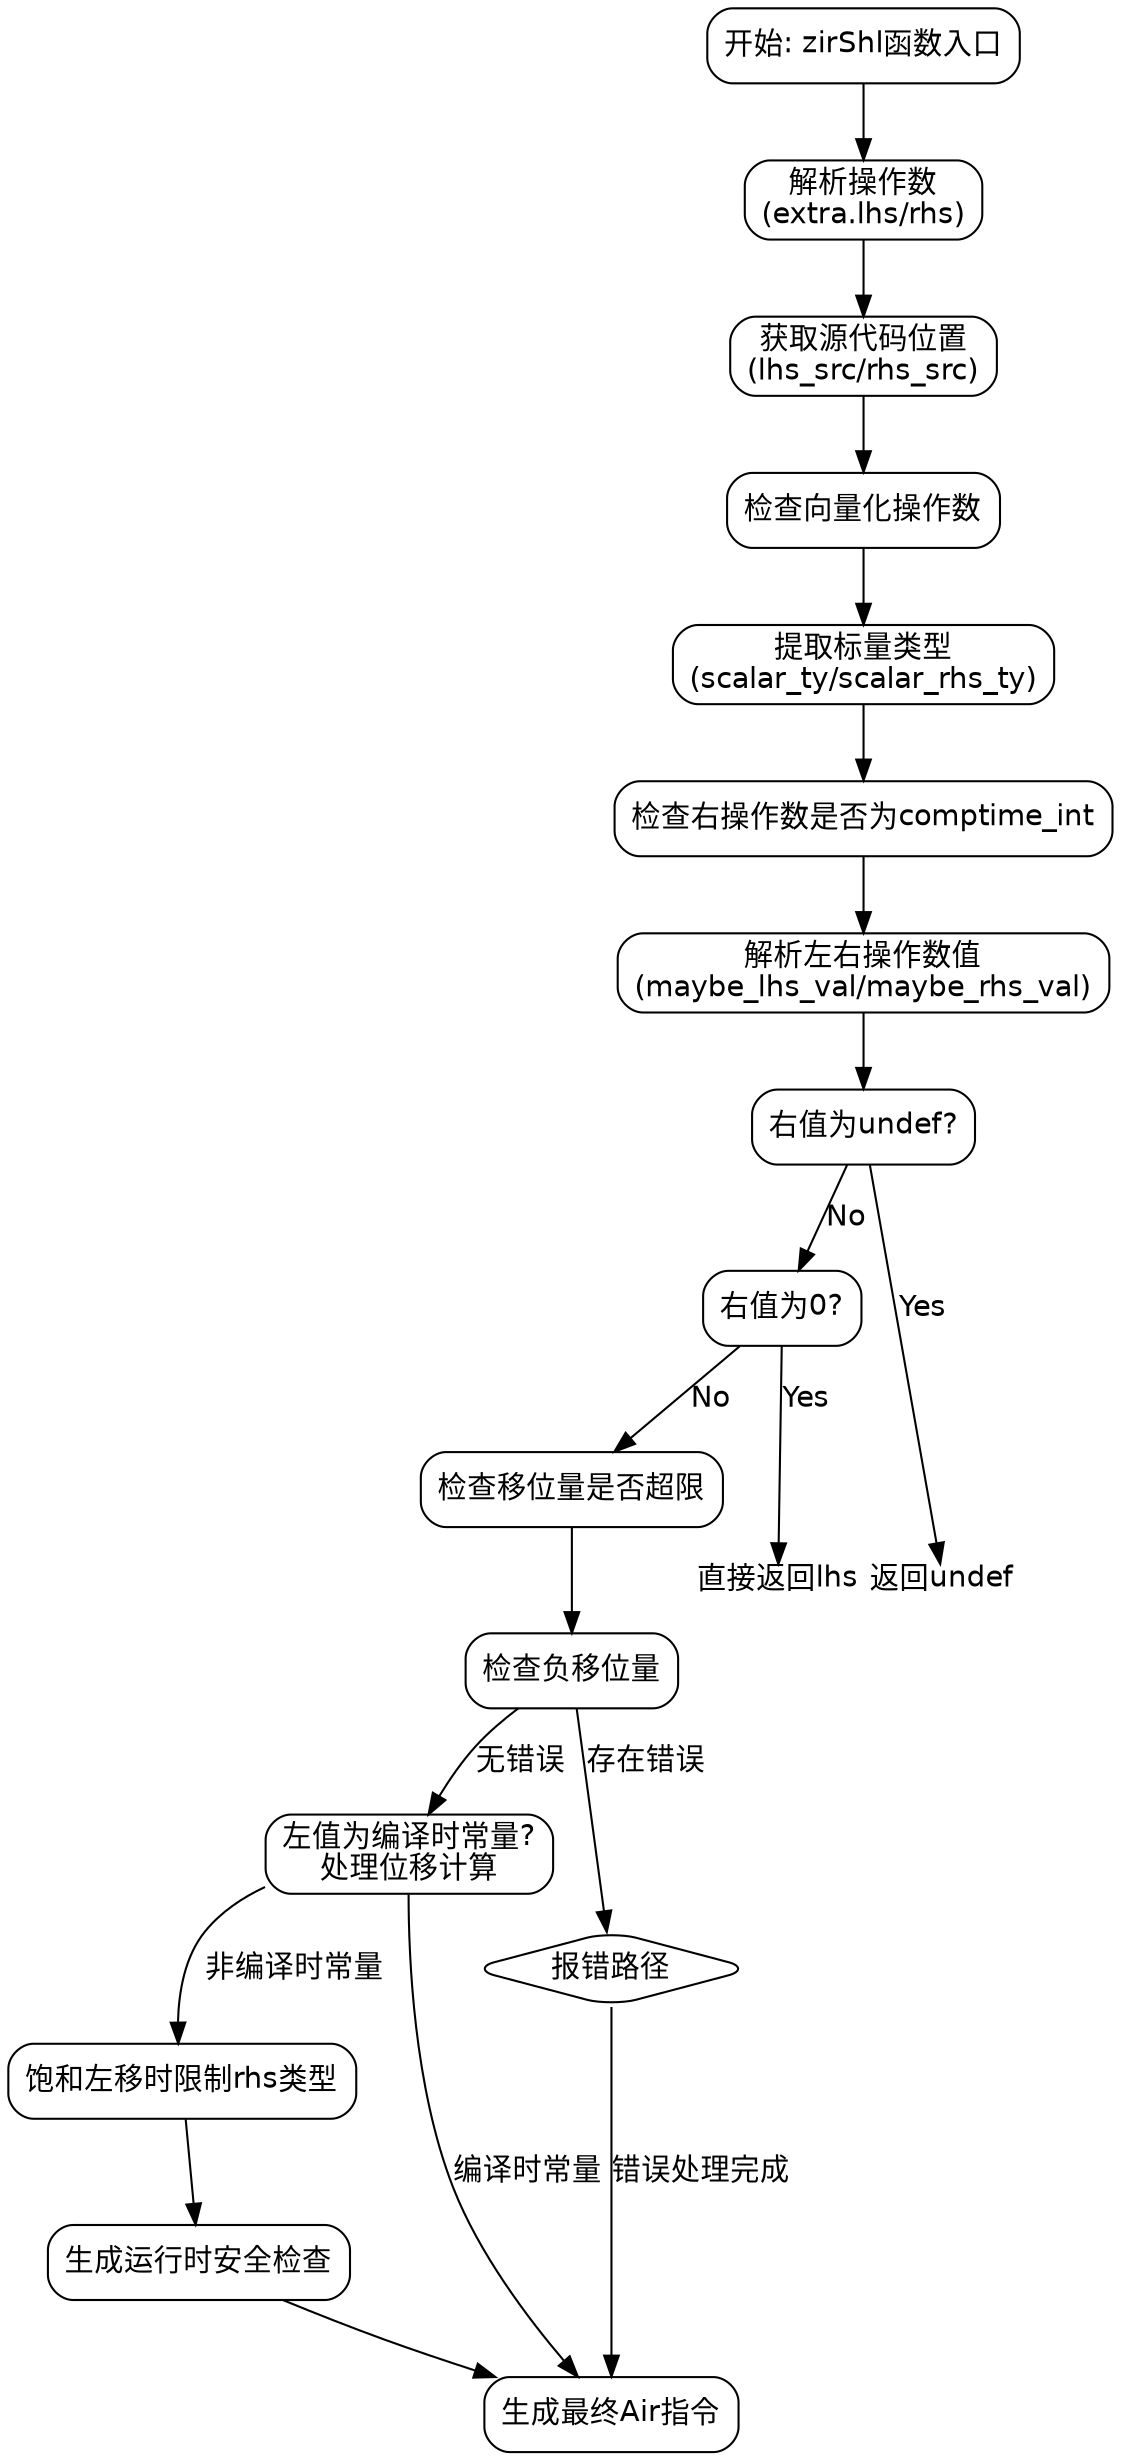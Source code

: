 
digraph flowchart {
    node [fontname="Helvetica", shape=rect, style=rounded];
    edge [fontname="Helvetica"];

    start [label="开始: zirShl函数入口"];
    resolve_operands [label="解析操作数\n(extra.lhs/rhs)"];
    get_src_locations [label="获取源代码位置\n(lhs_src/rhs_src)"];
    check_vectorizable [label="检查向量化操作数"];
    scalar_types [label="提取标量类型\n(scalar_ty/scalar_rhs_ty)"];
    check_rhs_comptime_int [label="检查右操作数是否为comptime_int"];
    resolve_values [label="解析左右操作数值\n(maybe_lhs_val/maybe_rhs_val)"];
    rhs_undef_check [label="右值为undef?"];
    rhs_zero_check [label="右值为0?"];
    check_shift_amount [label="检查移位量是否超限"];
    check_negative_shift [label="检查负移位量"];
    handle_lhs_comptime [label="左值为编译时常量?\n处理位移计算"];
    handle_rhs_sat [label="饱和左移时限制rhs类型"];
    runtime_safety_checks [label="生成运行时安全检查"];
    generate_air_inst [label="生成最终Air指令"];
    error_path [label="报错路径", shape=diamond];

    start -> resolve_operands;
    resolve_operands -> get_src_locations;
    get_src_locations -> check_vectorizable;
    check_vectorizable -> scalar_types;
    scalar_types -> check_rhs_comptime_int;
    check_rhs_comptime_int -> resolve_values;
    
    resolve_values -> rhs_undef_check;
    rhs_undef_check -> rhs_zero_check [label="No"];
    rhs_undef_check -> return_undef [label="Yes"];
    
    rhs_zero_check -> return_lhs [label="Yes"];
    rhs_zero_check -> check_shift_amount [label="No"];
    
    check_shift_amount -> check_negative_shift;
    check_negative_shift -> error_path [label="存在错误"];
    check_negative_shift -> handle_lhs_comptime [label="无错误"];
    
    handle_lhs_comptime -> handle_rhs_sat [label="非编译时常量"];
    handle_lhs_comptime -> generate_air_inst [label="编译时常量"];
    
    handle_rhs_sat -> runtime_safety_checks;
    runtime_safety_checks -> generate_air_inst;
    
    error_path -> generate_air_inst [label="错误处理完成"];
    
    // 隐藏节点用于对齐
    return_undef [label="返回undef", shape=plain];
    return_lhs [label="直接返回lhs", shape=plain];
    return_undef -> generate_air_inst [style=invis];
    return_lhs -> generate_air_inst [style=invis];
    
    // 分支连接
    {rank=same; return_undef; return_lhs;}
}
